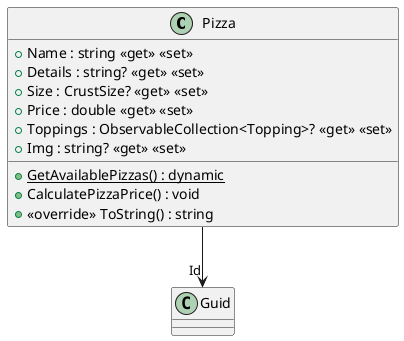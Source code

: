 @startuml
class Pizza {
    + Name : string <<get>> <<set>>
    + Details : string? <<get>> <<set>>
    + Size : CrustSize? <<get>> <<set>>
    + Price : double <<get>> <<set>>
    + Toppings : ObservableCollection<Topping>? <<get>> <<set>>
    + Img : string? <<get>> <<set>>
    + {static} GetAvailablePizzas() : dynamic
    + CalculatePizzaPrice() : void
    + <<override>> ToString() : string
}
Pizza --> "Id" Guid
@enduml
